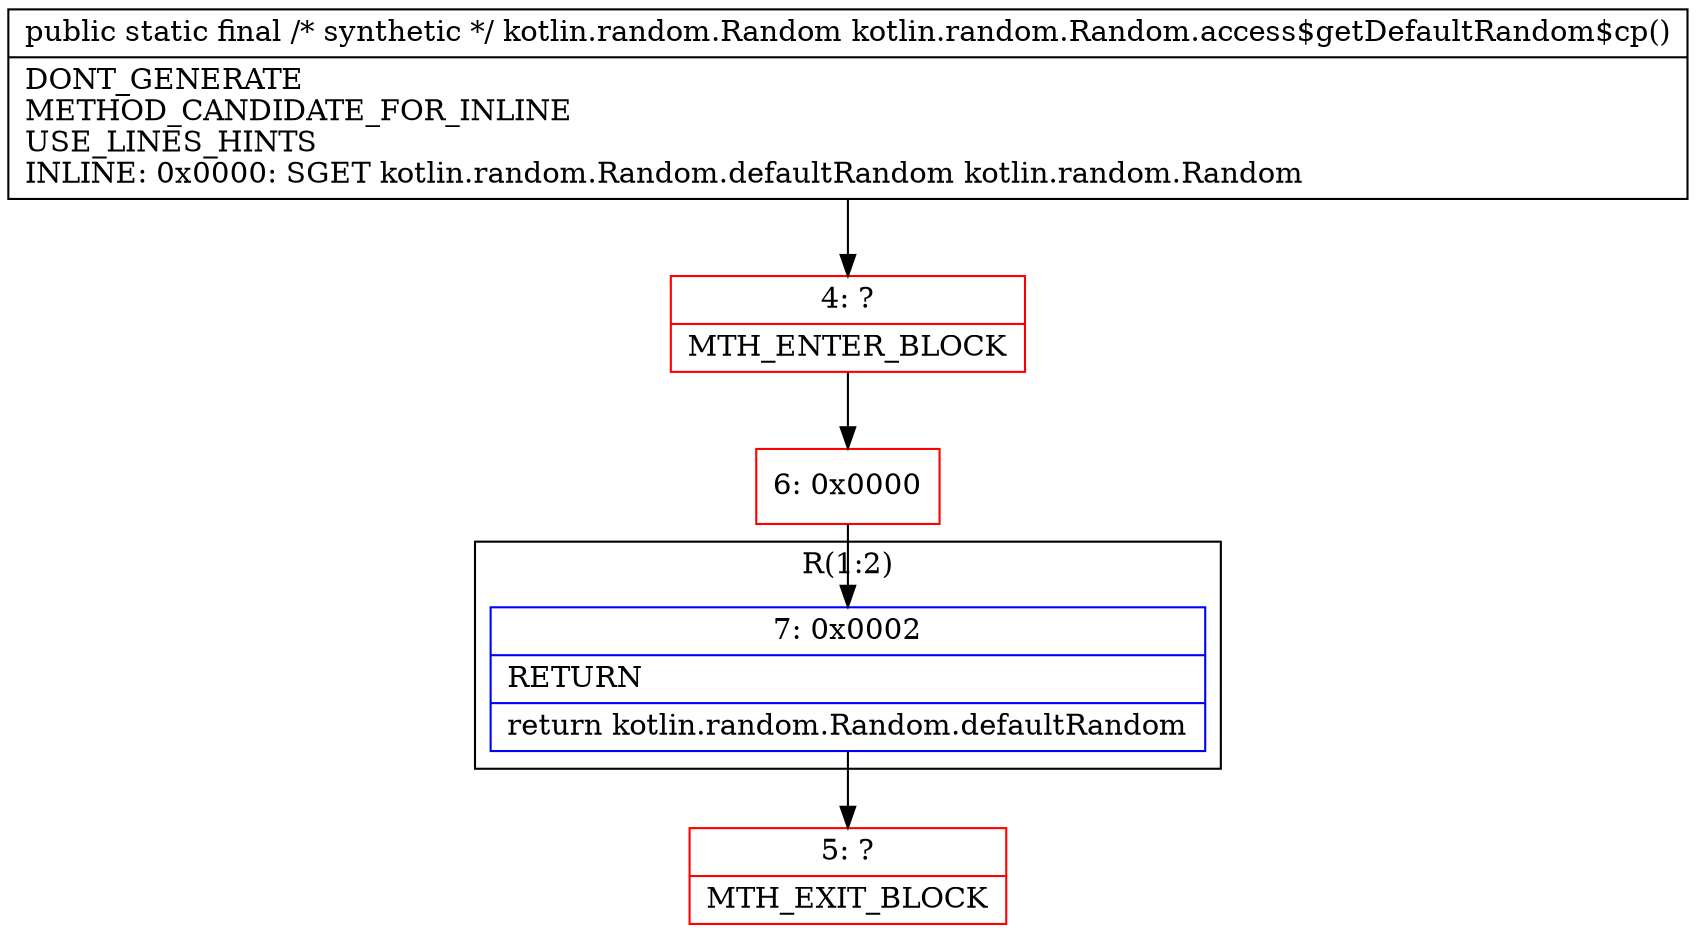 digraph "CFG forkotlin.random.Random.access$getDefaultRandom$cp()Lkotlin\/random\/Random;" {
subgraph cluster_Region_1717425509 {
label = "R(1:2)";
node [shape=record,color=blue];
Node_7 [shape=record,label="{7\:\ 0x0002|RETURN\l|return kotlin.random.Random.defaultRandom\l}"];
}
Node_4 [shape=record,color=red,label="{4\:\ ?|MTH_ENTER_BLOCK\l}"];
Node_6 [shape=record,color=red,label="{6\:\ 0x0000}"];
Node_5 [shape=record,color=red,label="{5\:\ ?|MTH_EXIT_BLOCK\l}"];
MethodNode[shape=record,label="{public static final \/* synthetic *\/ kotlin.random.Random kotlin.random.Random.access$getDefaultRandom$cp()  | DONT_GENERATE\lMETHOD_CANDIDATE_FOR_INLINE\lUSE_LINES_HINTS\lINLINE: 0x0000: SGET   kotlin.random.Random.defaultRandom kotlin.random.Random\l}"];
MethodNode -> Node_4;Node_7 -> Node_5;
Node_4 -> Node_6;
Node_6 -> Node_7;
}

